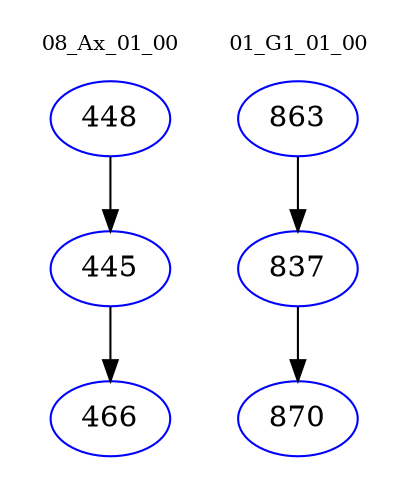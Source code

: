 digraph{
subgraph cluster_0 {
color = white
label = "08_Ax_01_00";
fontsize=10;
T0_448 [label="448", color="blue"]
T0_448 -> T0_445 [color="black"]
T0_445 [label="445", color="blue"]
T0_445 -> T0_466 [color="black"]
T0_466 [label="466", color="blue"]
}
subgraph cluster_1 {
color = white
label = "01_G1_01_00";
fontsize=10;
T1_863 [label="863", color="blue"]
T1_863 -> T1_837 [color="black"]
T1_837 [label="837", color="blue"]
T1_837 -> T1_870 [color="black"]
T1_870 [label="870", color="blue"]
}
}
